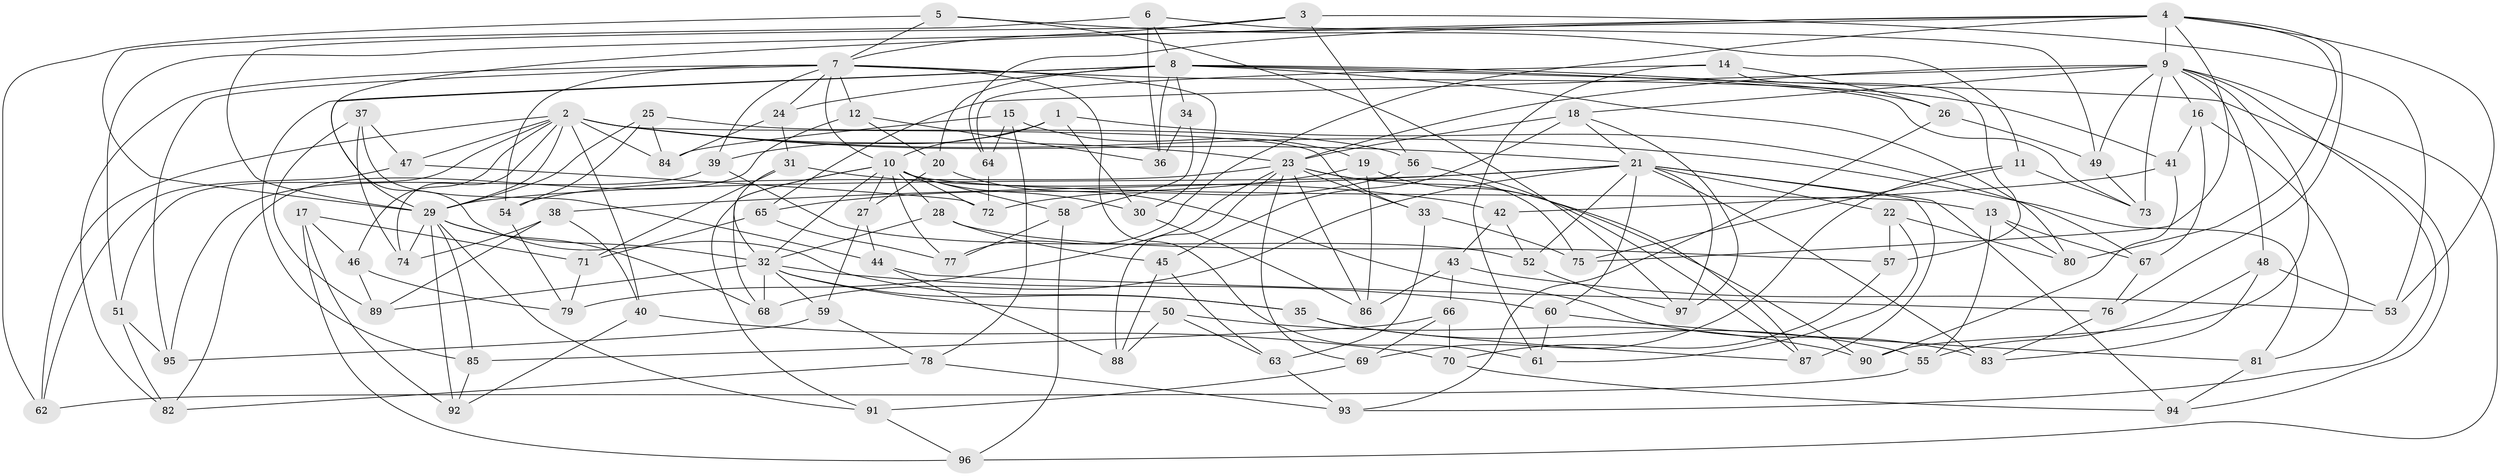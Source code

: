 // original degree distribution, {4: 1.0}
// Generated by graph-tools (version 1.1) at 2025/53/03/04/25 22:53:48]
// undirected, 97 vertices, 230 edges
graph export_dot {
  node [color=gray90,style=filled];
  1;
  2;
  3;
  4;
  5;
  6;
  7;
  8;
  9;
  10;
  11;
  12;
  13;
  14;
  15;
  16;
  17;
  18;
  19;
  20;
  21;
  22;
  23;
  24;
  25;
  26;
  27;
  28;
  29;
  30;
  31;
  32;
  33;
  34;
  35;
  36;
  37;
  38;
  39;
  40;
  41;
  42;
  43;
  44;
  45;
  46;
  47;
  48;
  49;
  50;
  51;
  52;
  53;
  54;
  55;
  56;
  57;
  58;
  59;
  60;
  61;
  62;
  63;
  64;
  65;
  66;
  67;
  68;
  69;
  70;
  71;
  72;
  73;
  74;
  75;
  76;
  77;
  78;
  79;
  80;
  81;
  82;
  83;
  84;
  85;
  86;
  87;
  88;
  89;
  90;
  91;
  92;
  93;
  94;
  95;
  96;
  97;
  1 -- 10 [weight=1.0];
  1 -- 30 [weight=1.0];
  1 -- 39 [weight=1.0];
  1 -- 67 [weight=1.0];
  2 -- 21 [weight=1.0];
  2 -- 23 [weight=1.0];
  2 -- 29 [weight=1.0];
  2 -- 33 [weight=1.0];
  2 -- 40 [weight=1.0];
  2 -- 46 [weight=1.0];
  2 -- 47 [weight=1.0];
  2 -- 51 [weight=1.0];
  2 -- 62 [weight=1.0];
  2 -- 74 [weight=1.0];
  2 -- 81 [weight=1.0];
  2 -- 84 [weight=1.0];
  3 -- 7 [weight=1.0];
  3 -- 29 [weight=1.0];
  3 -- 53 [weight=1.0];
  3 -- 56 [weight=1.0];
  4 -- 9 [weight=2.0];
  4 -- 35 [weight=1.0];
  4 -- 51 [weight=1.0];
  4 -- 53 [weight=1.0];
  4 -- 64 [weight=1.0];
  4 -- 75 [weight=1.0];
  4 -- 76 [weight=1.0];
  4 -- 77 [weight=1.0];
  4 -- 80 [weight=1.0];
  5 -- 7 [weight=1.0];
  5 -- 11 [weight=1.0];
  5 -- 62 [weight=1.0];
  5 -- 97 [weight=1.0];
  6 -- 8 [weight=1.0];
  6 -- 29 [weight=1.0];
  6 -- 36 [weight=1.0];
  6 -- 49 [weight=1.0];
  7 -- 10 [weight=1.0];
  7 -- 12 [weight=1.0];
  7 -- 24 [weight=1.0];
  7 -- 30 [weight=1.0];
  7 -- 39 [weight=1.0];
  7 -- 41 [weight=1.0];
  7 -- 54 [weight=1.0];
  7 -- 61 [weight=1.0];
  7 -- 82 [weight=1.0];
  7 -- 95 [weight=1.0];
  8 -- 20 [weight=1.0];
  8 -- 24 [weight=1.0];
  8 -- 26 [weight=1.0];
  8 -- 29 [weight=1.0];
  8 -- 34 [weight=2.0];
  8 -- 36 [weight=1.0];
  8 -- 73 [weight=1.0];
  8 -- 80 [weight=1.0];
  8 -- 85 [weight=1.0];
  8 -- 94 [weight=1.0];
  9 -- 16 [weight=1.0];
  9 -- 18 [weight=1.0];
  9 -- 23 [weight=1.0];
  9 -- 48 [weight=1.0];
  9 -- 49 [weight=1.0];
  9 -- 65 [weight=1.0];
  9 -- 73 [weight=1.0];
  9 -- 90 [weight=1.0];
  9 -- 93 [weight=1.0];
  9 -- 96 [weight=1.0];
  10 -- 13 [weight=1.0];
  10 -- 27 [weight=1.0];
  10 -- 28 [weight=1.0];
  10 -- 30 [weight=1.0];
  10 -- 32 [weight=1.0];
  10 -- 58 [weight=1.0];
  10 -- 68 [weight=1.0];
  10 -- 72 [weight=1.0];
  10 -- 77 [weight=1.0];
  10 -- 91 [weight=1.0];
  11 -- 69 [weight=1.0];
  11 -- 73 [weight=1.0];
  11 -- 75 [weight=1.0];
  12 -- 20 [weight=1.0];
  12 -- 36 [weight=1.0];
  12 -- 82 [weight=1.0];
  13 -- 55 [weight=1.0];
  13 -- 67 [weight=1.0];
  13 -- 80 [weight=1.0];
  14 -- 26 [weight=1.0];
  14 -- 57 [weight=1.0];
  14 -- 61 [weight=1.0];
  14 -- 64 [weight=1.0];
  15 -- 19 [weight=1.0];
  15 -- 64 [weight=1.0];
  15 -- 78 [weight=1.0];
  15 -- 84 [weight=1.0];
  16 -- 41 [weight=1.0];
  16 -- 67 [weight=1.0];
  16 -- 81 [weight=1.0];
  17 -- 46 [weight=1.0];
  17 -- 71 [weight=1.0];
  17 -- 92 [weight=1.0];
  17 -- 96 [weight=1.0];
  18 -- 21 [weight=1.0];
  18 -- 23 [weight=2.0];
  18 -- 45 [weight=1.0];
  18 -- 97 [weight=1.0];
  19 -- 65 [weight=1.0];
  19 -- 86 [weight=1.0];
  19 -- 90 [weight=1.0];
  20 -- 27 [weight=1.0];
  20 -- 83 [weight=1.0];
  21 -- 22 [weight=1.0];
  21 -- 29 [weight=1.0];
  21 -- 38 [weight=1.0];
  21 -- 52 [weight=1.0];
  21 -- 60 [weight=1.0];
  21 -- 68 [weight=1.0];
  21 -- 83 [weight=1.0];
  21 -- 87 [weight=1.0];
  21 -- 94 [weight=1.0];
  21 -- 97 [weight=1.0];
  22 -- 57 [weight=1.0];
  22 -- 61 [weight=1.0];
  22 -- 80 [weight=1.0];
  23 -- 33 [weight=1.0];
  23 -- 54 [weight=1.0];
  23 -- 69 [weight=1.0];
  23 -- 75 [weight=1.0];
  23 -- 79 [weight=1.0];
  23 -- 86 [weight=1.0];
  23 -- 87 [weight=1.0];
  23 -- 88 [weight=1.0];
  24 -- 31 [weight=1.0];
  24 -- 84 [weight=1.0];
  25 -- 29 [weight=1.0];
  25 -- 54 [weight=1.0];
  25 -- 56 [weight=1.0];
  25 -- 84 [weight=1.0];
  26 -- 49 [weight=1.0];
  26 -- 93 [weight=1.0];
  27 -- 44 [weight=1.0];
  27 -- 59 [weight=1.0];
  28 -- 32 [weight=1.0];
  28 -- 45 [weight=1.0];
  28 -- 57 [weight=1.0];
  29 -- 32 [weight=1.0];
  29 -- 68 [weight=1.0];
  29 -- 74 [weight=1.0];
  29 -- 85 [weight=1.0];
  29 -- 91 [weight=1.0];
  29 -- 92 [weight=1.0];
  30 -- 86 [weight=1.0];
  31 -- 32 [weight=1.0];
  31 -- 42 [weight=1.0];
  31 -- 71 [weight=1.0];
  32 -- 35 [weight=1.0];
  32 -- 50 [weight=1.0];
  32 -- 59 [weight=1.0];
  32 -- 60 [weight=1.0];
  32 -- 68 [weight=1.0];
  32 -- 89 [weight=1.0];
  33 -- 63 [weight=1.0];
  33 -- 75 [weight=1.0];
  34 -- 36 [weight=1.0];
  34 -- 58 [weight=1.0];
  35 -- 55 [weight=1.0];
  35 -- 87 [weight=1.0];
  37 -- 44 [weight=1.0];
  37 -- 47 [weight=1.0];
  37 -- 74 [weight=1.0];
  37 -- 89 [weight=1.0];
  38 -- 40 [weight=1.0];
  38 -- 74 [weight=1.0];
  38 -- 89 [weight=1.0];
  39 -- 52 [weight=1.0];
  39 -- 95 [weight=1.0];
  40 -- 70 [weight=1.0];
  40 -- 92 [weight=1.0];
  41 -- 42 [weight=1.0];
  41 -- 90 [weight=1.0];
  42 -- 43 [weight=1.0];
  42 -- 52 [weight=1.0];
  43 -- 53 [weight=1.0];
  43 -- 66 [weight=1.0];
  43 -- 86 [weight=1.0];
  44 -- 76 [weight=1.0];
  44 -- 88 [weight=1.0];
  45 -- 63 [weight=1.0];
  45 -- 88 [weight=1.0];
  46 -- 79 [weight=1.0];
  46 -- 89 [weight=1.0];
  47 -- 62 [weight=1.0];
  47 -- 72 [weight=1.0];
  48 -- 53 [weight=1.0];
  48 -- 55 [weight=1.0];
  48 -- 83 [weight=1.0];
  49 -- 73 [weight=1.0];
  50 -- 63 [weight=1.0];
  50 -- 88 [weight=1.0];
  50 -- 90 [weight=1.0];
  51 -- 82 [weight=1.0];
  51 -- 95 [weight=1.0];
  52 -- 97 [weight=1.0];
  54 -- 79 [weight=1.0];
  55 -- 62 [weight=1.0];
  56 -- 72 [weight=1.0];
  56 -- 87 [weight=1.0];
  57 -- 70 [weight=1.0];
  58 -- 77 [weight=1.0];
  58 -- 96 [weight=1.0];
  59 -- 78 [weight=1.0];
  59 -- 95 [weight=1.0];
  60 -- 61 [weight=1.0];
  60 -- 81 [weight=1.0];
  63 -- 93 [weight=1.0];
  64 -- 72 [weight=1.0];
  65 -- 71 [weight=1.0];
  65 -- 77 [weight=1.0];
  66 -- 69 [weight=1.0];
  66 -- 70 [weight=1.0];
  66 -- 85 [weight=1.0];
  67 -- 76 [weight=1.0];
  69 -- 91 [weight=1.0];
  70 -- 94 [weight=1.0];
  71 -- 79 [weight=1.0];
  76 -- 83 [weight=1.0];
  78 -- 82 [weight=1.0];
  78 -- 93 [weight=1.0];
  81 -- 94 [weight=1.0];
  85 -- 92 [weight=1.0];
  91 -- 96 [weight=1.0];
}
